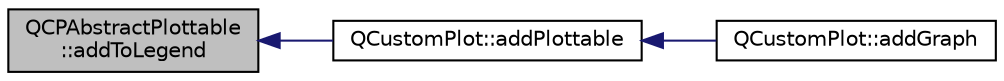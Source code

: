 digraph "QCPAbstractPlottable::addToLegend"
{
  edge [fontname="Helvetica",fontsize="10",labelfontname="Helvetica",labelfontsize="10"];
  node [fontname="Helvetica",fontsize="10",shape=record];
  rankdir="LR";
  Node7 [label="QCPAbstractPlottable\l::addToLegend",height=0.2,width=0.4,color="black", fillcolor="grey75", style="filled", fontcolor="black"];
  Node7 -> Node8 [dir="back",color="midnightblue",fontsize="10",style="solid",fontname="Helvetica"];
  Node8 [label="QCustomPlot::addPlottable",height=0.2,width=0.4,color="black", fillcolor="white", style="filled",URL="$dd/d9b/class_q_custom_plot.html#ab7ad9174f701f9c6f64e378df77927a6"];
  Node8 -> Node9 [dir="back",color="midnightblue",fontsize="10",style="solid",fontname="Helvetica"];
  Node9 [label="QCustomPlot::addGraph",height=0.2,width=0.4,color="black", fillcolor="white", style="filled",URL="$dd/d9b/class_q_custom_plot.html#a6fb2873d35a8a8089842d81a70a54167"];
}
